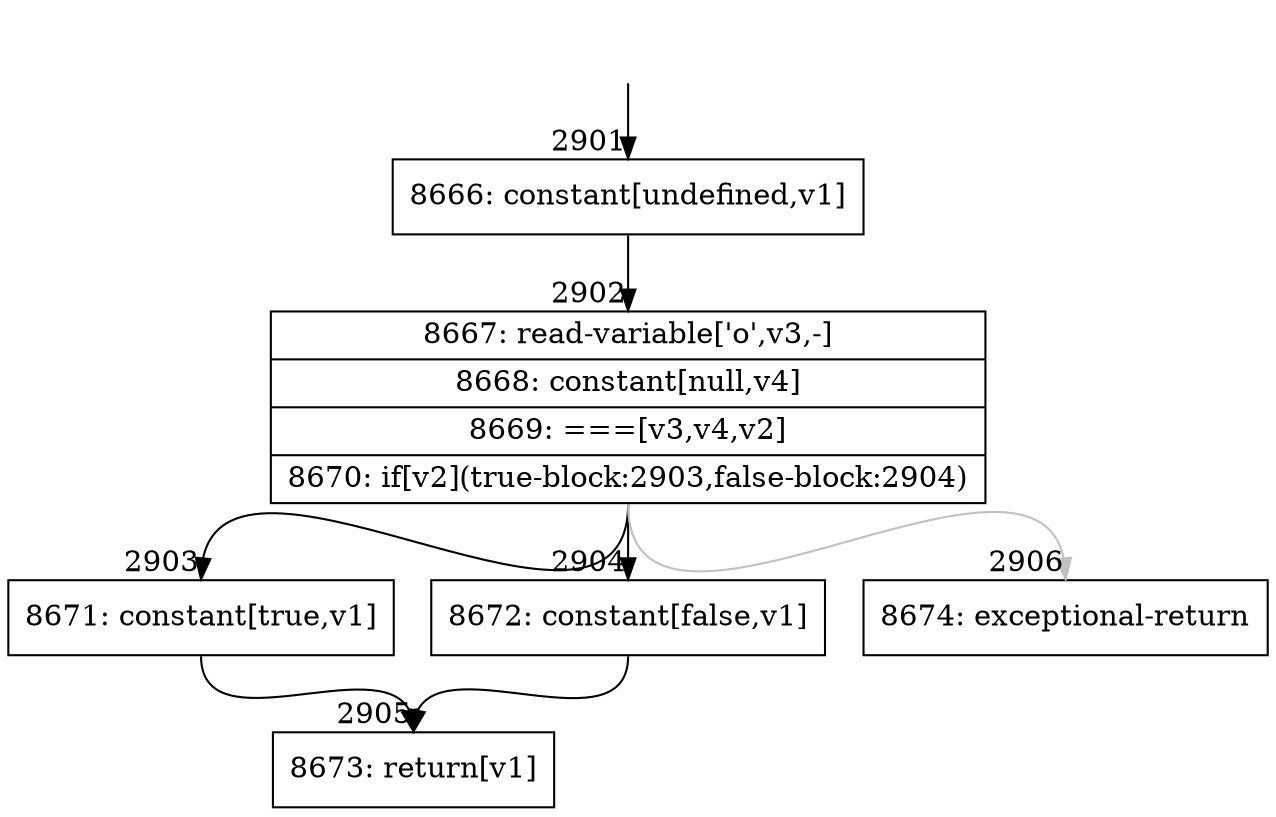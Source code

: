 digraph {
rankdir="TD"
BB_entry316[shape=none,label=""];
BB_entry316 -> BB2901 [tailport=s, headport=n, headlabel="    2901"]
BB2901 [shape=record label="{8666: constant[undefined,v1]}" ] 
BB2901 -> BB2902 [tailport=s, headport=n, headlabel="      2902"]
BB2902 [shape=record label="{8667: read-variable['o',v3,-]|8668: constant[null,v4]|8669: ===[v3,v4,v2]|8670: if[v2](true-block:2903,false-block:2904)}" ] 
BB2902 -> BB2903 [tailport=s, headport=n, headlabel="      2903"]
BB2902 -> BB2904 [tailport=s, headport=n, headlabel="      2904"]
BB2902 -> BB2906 [tailport=s, headport=n, color=gray, headlabel="      2906"]
BB2903 [shape=record label="{8671: constant[true,v1]}" ] 
BB2903 -> BB2905 [tailport=s, headport=n, headlabel="      2905"]
BB2904 [shape=record label="{8672: constant[false,v1]}" ] 
BB2904 -> BB2905 [tailport=s, headport=n]
BB2905 [shape=record label="{8673: return[v1]}" ] 
BB2906 [shape=record label="{8674: exceptional-return}" ] 
//#$~ 3365
}
